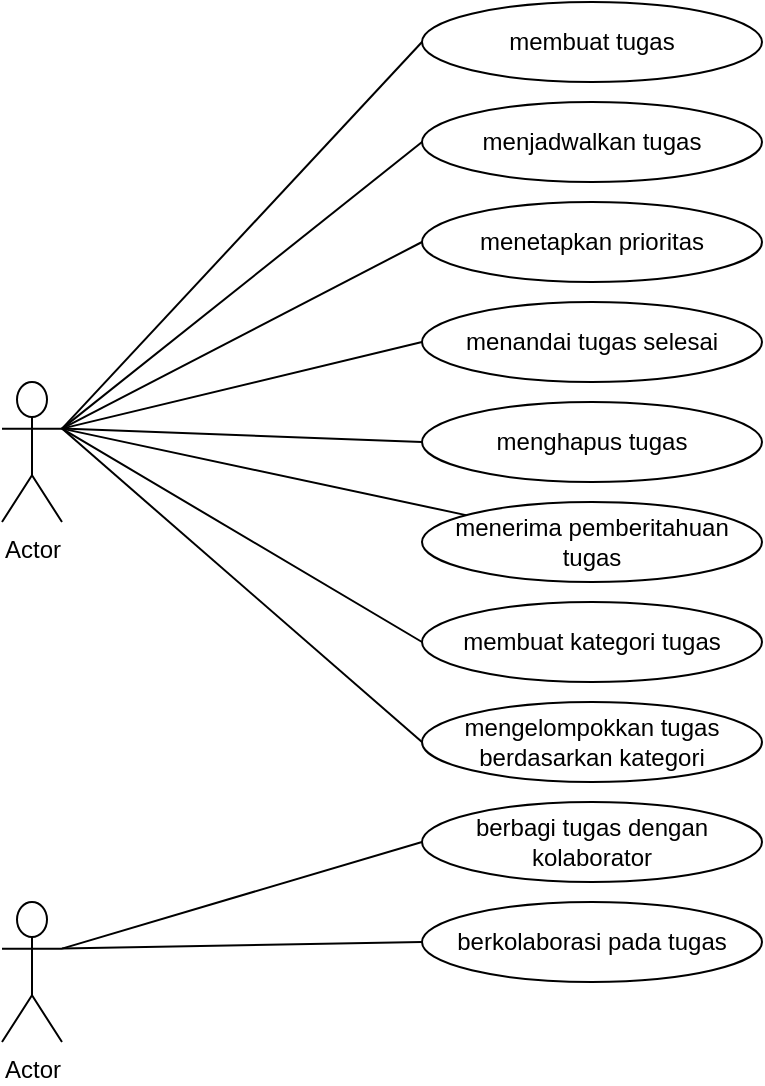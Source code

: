 <mxfile version="22.1.3" type="github">
  <diagram name="Halaman-1" id="dOvCnn6dfHAXUhDHsElV">
    <mxGraphModel dx="1134" dy="606" grid="1" gridSize="10" guides="1" tooltips="1" connect="1" arrows="1" fold="1" page="1" pageScale="1" pageWidth="827" pageHeight="1169" math="0" shadow="0">
      <root>
        <mxCell id="0" />
        <mxCell id="1" parent="0" />
        <mxCell id="nFhirQZ1xrF1Uz-C_Xr7-2" value="Actor" style="shape=umlActor;verticalLabelPosition=bottom;verticalAlign=top;html=1;outlineConnect=0;" vertex="1" parent="1">
          <mxGeometry x="100" y="230" width="30" height="70" as="geometry" />
        </mxCell>
        <mxCell id="nFhirQZ1xrF1Uz-C_Xr7-6" value="membuat tugas" style="ellipse;whiteSpace=wrap;html=1;" vertex="1" parent="1">
          <mxGeometry x="310" y="40" width="170" height="40" as="geometry" />
        </mxCell>
        <mxCell id="nFhirQZ1xrF1Uz-C_Xr7-8" value="menjadwalkan tugas" style="ellipse;whiteSpace=wrap;html=1;" vertex="1" parent="1">
          <mxGeometry x="310" y="90" width="170" height="40" as="geometry" />
        </mxCell>
        <mxCell id="nFhirQZ1xrF1Uz-C_Xr7-9" value="menetapkan prioritas" style="ellipse;whiteSpace=wrap;html=1;" vertex="1" parent="1">
          <mxGeometry x="310" y="140" width="170" height="40" as="geometry" />
        </mxCell>
        <mxCell id="nFhirQZ1xrF1Uz-C_Xr7-10" value="menandai tugas selesai" style="ellipse;whiteSpace=wrap;html=1;" vertex="1" parent="1">
          <mxGeometry x="310" y="190" width="170" height="40" as="geometry" />
        </mxCell>
        <mxCell id="nFhirQZ1xrF1Uz-C_Xr7-12" value="menghapus tugas" style="ellipse;whiteSpace=wrap;html=1;" vertex="1" parent="1">
          <mxGeometry x="310" y="240" width="170" height="40" as="geometry" />
        </mxCell>
        <mxCell id="nFhirQZ1xrF1Uz-C_Xr7-13" value="berbagi tugas dengan kolaborator" style="ellipse;whiteSpace=wrap;html=1;" vertex="1" parent="1">
          <mxGeometry x="310" y="440" width="170" height="40" as="geometry" />
        </mxCell>
        <mxCell id="nFhirQZ1xrF1Uz-C_Xr7-14" value="membuat kategori tugas" style="ellipse;whiteSpace=wrap;html=1;" vertex="1" parent="1">
          <mxGeometry x="310" y="340" width="170" height="40" as="geometry" />
        </mxCell>
        <mxCell id="nFhirQZ1xrF1Uz-C_Xr7-15" value="mengelompokkan tugas berdasarkan kategori" style="ellipse;whiteSpace=wrap;html=1;" vertex="1" parent="1">
          <mxGeometry x="310" y="390" width="170" height="40" as="geometry" />
        </mxCell>
        <mxCell id="nFhirQZ1xrF1Uz-C_Xr7-16" value="berkolaborasi pada tugas" style="ellipse;whiteSpace=wrap;html=1;" vertex="1" parent="1">
          <mxGeometry x="310" y="490" width="170" height="40" as="geometry" />
        </mxCell>
        <mxCell id="nFhirQZ1xrF1Uz-C_Xr7-17" value="menerima pemberitahuan tugas" style="ellipse;whiteSpace=wrap;html=1;" vertex="1" parent="1">
          <mxGeometry x="310" y="290" width="170" height="40" as="geometry" />
        </mxCell>
        <mxCell id="nFhirQZ1xrF1Uz-C_Xr7-19" value="Actor" style="shape=umlActor;verticalLabelPosition=bottom;verticalAlign=top;html=1;outlineConnect=0;" vertex="1" parent="1">
          <mxGeometry x="100" y="490" width="30" height="70" as="geometry" />
        </mxCell>
        <mxCell id="nFhirQZ1xrF1Uz-C_Xr7-28" value="" style="endArrow=none;html=1;rounded=0;entryX=0;entryY=0.5;entryDx=0;entryDy=0;exitX=1;exitY=0.333;exitDx=0;exitDy=0;exitPerimeter=0;" edge="1" parent="1" source="nFhirQZ1xrF1Uz-C_Xr7-2" target="nFhirQZ1xrF1Uz-C_Xr7-6">
          <mxGeometry width="50" height="50" relative="1" as="geometry">
            <mxPoint x="130" y="250" as="sourcePoint" />
            <mxPoint x="410" y="190" as="targetPoint" />
            <Array as="points" />
          </mxGeometry>
        </mxCell>
        <mxCell id="nFhirQZ1xrF1Uz-C_Xr7-29" value="" style="endArrow=none;html=1;rounded=0;entryX=0;entryY=0.5;entryDx=0;entryDy=0;exitX=1;exitY=0.333;exitDx=0;exitDy=0;exitPerimeter=0;" edge="1" parent="1" source="nFhirQZ1xrF1Uz-C_Xr7-2" target="nFhirQZ1xrF1Uz-C_Xr7-8">
          <mxGeometry width="50" height="50" relative="1" as="geometry">
            <mxPoint x="140" y="263" as="sourcePoint" />
            <mxPoint x="320" y="70" as="targetPoint" />
            <Array as="points" />
          </mxGeometry>
        </mxCell>
        <mxCell id="nFhirQZ1xrF1Uz-C_Xr7-30" value="" style="endArrow=none;html=1;rounded=0;entryX=0;entryY=0.5;entryDx=0;entryDy=0;exitX=1;exitY=0.333;exitDx=0;exitDy=0;exitPerimeter=0;" edge="1" parent="1" source="nFhirQZ1xrF1Uz-C_Xr7-2" target="nFhirQZ1xrF1Uz-C_Xr7-9">
          <mxGeometry width="50" height="50" relative="1" as="geometry">
            <mxPoint x="120" y="373" as="sourcePoint" />
            <mxPoint x="300" y="180" as="targetPoint" />
            <Array as="points" />
          </mxGeometry>
        </mxCell>
        <mxCell id="nFhirQZ1xrF1Uz-C_Xr7-31" value="" style="endArrow=none;html=1;rounded=0;entryX=0;entryY=0.5;entryDx=0;entryDy=0;exitX=1;exitY=0.333;exitDx=0;exitDy=0;exitPerimeter=0;" edge="1" parent="1" source="nFhirQZ1xrF1Uz-C_Xr7-2" target="nFhirQZ1xrF1Uz-C_Xr7-10">
          <mxGeometry width="50" height="50" relative="1" as="geometry">
            <mxPoint x="130" y="250" as="sourcePoint" />
            <mxPoint x="300" y="250" as="targetPoint" />
            <Array as="points" />
          </mxGeometry>
        </mxCell>
        <mxCell id="nFhirQZ1xrF1Uz-C_Xr7-32" value="" style="endArrow=none;html=1;rounded=0;entryX=0;entryY=0.5;entryDx=0;entryDy=0;exitX=1;exitY=0.333;exitDx=0;exitDy=0;exitPerimeter=0;" edge="1" parent="1" source="nFhirQZ1xrF1Uz-C_Xr7-2" target="nFhirQZ1xrF1Uz-C_Xr7-12">
          <mxGeometry width="50" height="50" relative="1" as="geometry">
            <mxPoint x="150" y="423" as="sourcePoint" />
            <mxPoint x="330" y="230" as="targetPoint" />
            <Array as="points" />
          </mxGeometry>
        </mxCell>
        <mxCell id="nFhirQZ1xrF1Uz-C_Xr7-33" value="" style="endArrow=none;html=1;rounded=0;exitX=1;exitY=0.333;exitDx=0;exitDy=0;exitPerimeter=0;" edge="1" parent="1" source="nFhirQZ1xrF1Uz-C_Xr7-2" target="nFhirQZ1xrF1Uz-C_Xr7-17">
          <mxGeometry width="50" height="50" relative="1" as="geometry">
            <mxPoint x="180" y="303" as="sourcePoint" />
            <mxPoint x="360" y="110" as="targetPoint" />
            <Array as="points" />
          </mxGeometry>
        </mxCell>
        <mxCell id="nFhirQZ1xrF1Uz-C_Xr7-34" value="" style="endArrow=none;html=1;rounded=0;entryX=0;entryY=0.5;entryDx=0;entryDy=0;exitX=1;exitY=0.333;exitDx=0;exitDy=0;exitPerimeter=0;" edge="1" parent="1" source="nFhirQZ1xrF1Uz-C_Xr7-2" target="nFhirQZ1xrF1Uz-C_Xr7-14">
          <mxGeometry width="50" height="50" relative="1" as="geometry">
            <mxPoint x="130" y="250" as="sourcePoint" />
            <mxPoint x="370" y="120" as="targetPoint" />
            <Array as="points" />
          </mxGeometry>
        </mxCell>
        <mxCell id="nFhirQZ1xrF1Uz-C_Xr7-35" value="" style="endArrow=none;html=1;rounded=0;entryX=0;entryY=0.5;entryDx=0;entryDy=0;exitX=1;exitY=0.333;exitDx=0;exitDy=0;exitPerimeter=0;" edge="1" parent="1" source="nFhirQZ1xrF1Uz-C_Xr7-2" target="nFhirQZ1xrF1Uz-C_Xr7-15">
          <mxGeometry width="50" height="50" relative="1" as="geometry">
            <mxPoint x="200" y="323" as="sourcePoint" />
            <mxPoint x="380" y="130" as="targetPoint" />
            <Array as="points" />
          </mxGeometry>
        </mxCell>
        <mxCell id="nFhirQZ1xrF1Uz-C_Xr7-36" value="" style="endArrow=none;html=1;rounded=0;entryX=0;entryY=0.5;entryDx=0;entryDy=0;exitX=1;exitY=0.333;exitDx=0;exitDy=0;exitPerimeter=0;" edge="1" parent="1" source="nFhirQZ1xrF1Uz-C_Xr7-19" target="nFhirQZ1xrF1Uz-C_Xr7-13">
          <mxGeometry width="50" height="50" relative="1" as="geometry">
            <mxPoint x="210" y="333" as="sourcePoint" />
            <mxPoint x="390" y="140" as="targetPoint" />
            <Array as="points" />
          </mxGeometry>
        </mxCell>
        <mxCell id="nFhirQZ1xrF1Uz-C_Xr7-37" value="" style="endArrow=none;html=1;rounded=0;entryX=0;entryY=0.5;entryDx=0;entryDy=0;exitX=1;exitY=0.333;exitDx=0;exitDy=0;exitPerimeter=0;" edge="1" parent="1" source="nFhirQZ1xrF1Uz-C_Xr7-19" target="nFhirQZ1xrF1Uz-C_Xr7-16">
          <mxGeometry width="50" height="50" relative="1" as="geometry">
            <mxPoint x="220" y="343" as="sourcePoint" />
            <mxPoint x="400" y="150" as="targetPoint" />
            <Array as="points" />
          </mxGeometry>
        </mxCell>
      </root>
    </mxGraphModel>
  </diagram>
</mxfile>
